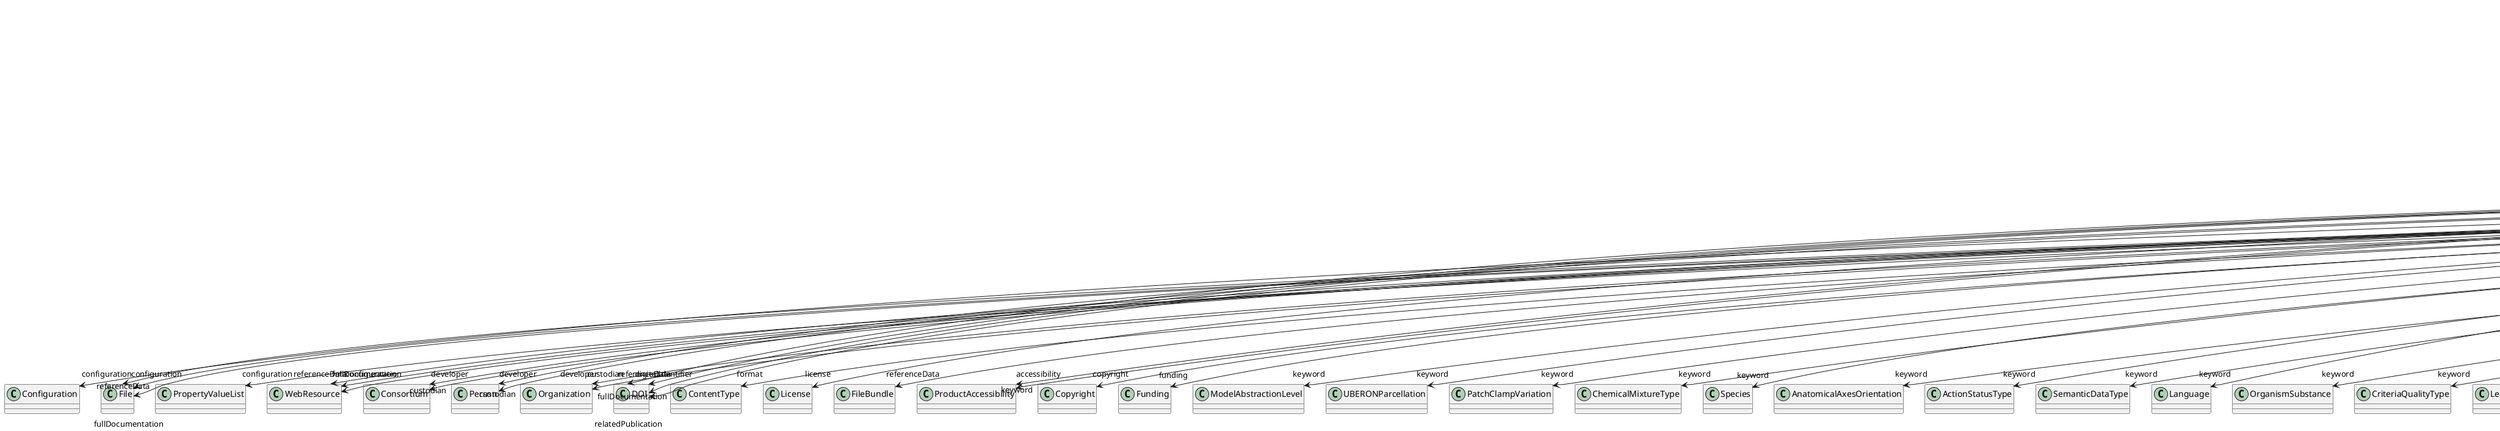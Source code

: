@startuml
class ValidationTestVersion {
+configuration
+developer
+digitalIdentifier
+entryPoint
+format
+isAlternativeVersionOf
+isNewVersionOf
+license
+referenceData
+accessibility
+copyright
+custodian
+description
+fullDocumentation
+fullName
+funding
+homepage
+howToCite
+keyword
+otherContribution
+relatedPublication
+releaseDate
+repository
+shortName
+supportChannel
+versionIdentifier
+versionInnovation

}
ValidationTestVersion -d-> "configuration" Configuration
ValidationTestVersion -d-> "configuration" File
ValidationTestVersion -d-> "configuration" PropertyValueList
ValidationTestVersion -d-> "configuration" WebResource
ValidationTestVersion -d-> "developer" Consortium
ValidationTestVersion -d-> "developer" Person
ValidationTestVersion -d-> "developer" Organization
ValidationTestVersion -d-> "digitalIdentifier" DOI
ValidationTestVersion -d-> "format" ContentType
ValidationTestVersion -d-> "isAlternativeVersionOf" ValidationTestVersion
ValidationTestVersion -d-> "isNewVersionOf" ValidationTestVersion
ValidationTestVersion -d-> "license" License
ValidationTestVersion -d-> "referenceData" DOI
ValidationTestVersion -d-> "referenceData" File
ValidationTestVersion -d-> "referenceData" FileBundle
ValidationTestVersion -d-> "referenceData" WebResource
ValidationTestVersion -d-> "accessibility" ProductAccessibility
ValidationTestVersion -d-> "copyright" Copyright
ValidationTestVersion -d-> "custodian" Consortium
ValidationTestVersion -d-> "custodian" Person
ValidationTestVersion -d-> "custodian" Organization
ValidationTestVersion -d-> "fullDocumentation" DOI
ValidationTestVersion -d-> "fullDocumentation" File
ValidationTestVersion -d-> "fullDocumentation" WebResource
ValidationTestVersion -d-> "funding" Funding
ValidationTestVersion -d-> "keyword" ModelAbstractionLevel
ValidationTestVersion -d-> "keyword" UBERONParcellation
ValidationTestVersion -d-> "keyword" PatchClampVariation
ValidationTestVersion -d-> "keyword" ChemicalMixtureType
ValidationTestVersion -d-> "keyword" Species
ValidationTestVersion -d-> "keyword" AnatomicalAxesOrientation
ValidationTestVersion -d-> "keyword" ActionStatusType
ValidationTestVersion -d-> "keyword" SemanticDataType
ValidationTestVersion -d-> "keyword" Language
ValidationTestVersion -d-> "keyword" OrganismSubstance
ValidationTestVersion -d-> "keyword" CriteriaQualityType
ValidationTestVersion -d-> "keyword" LearningResourceType
ValidationTestVersion -d-> "keyword" Laterality
ValidationTestVersion -d-> "keyword" Service
ValidationTestVersion -d-> "keyword" ProductAccessibility
ValidationTestVersion -d-> "keyword" BiologicalSex
ValidationTestVersion -d-> "keyword" OrganismSystem
ValidationTestVersion -d-> "keyword" EthicsAssessment
ValidationTestVersion -d-> "keyword" AgeCategory
ValidationTestVersion -d-> "keyword" AuditoryStimulusType
ValidationTestVersion -d-> "keyword" BiologicalOrder
ValidationTestVersion -d-> "keyword" Organ
ValidationTestVersion -d-> "keyword" OlfactoryStimulusType
ValidationTestVersion -d-> "keyword" ModelScope
ValidationTestVersion -d-> "keyword" SoftwareFeature
ValidationTestVersion -d-> "keyword" AnnotationType
ValidationTestVersion -d-> "keyword" SubcellularEntity
ValidationTestVersion -d-> "keyword" OperatingDevice
ValidationTestVersion -d-> "keyword" AnatomicalIdentificationType
ValidationTestVersion -d-> "keyword" StimulationTechnique
ValidationTestVersion -d-> "keyword" FileBundleGrouping
ValidationTestVersion -d-> "keyword" Colormap
ValidationTestVersion -d-> "keyword" GustatoryStimulusType
ValidationTestVersion -d-> "keyword" ProgrammingLanguage
ValidationTestVersion -d-> "keyword" DeviceType
ValidationTestVersion -d-> "keyword" DiseaseModel
ValidationTestVersion -d-> "keyword" OpticalStimulusType
ValidationTestVersion -d-> "keyword" FileUsageRole
ValidationTestVersion -d-> "keyword" AnatomicalPlane
ValidationTestVersion -d-> "keyword" AtlasType
ValidationTestVersion -d-> "keyword" CellCultureType
ValidationTestVersion -d-> "keyword" Terminology
ValidationTestVersion -d-> "keyword" CranialWindowConstructionType
ValidationTestVersion -d-> "keyword" AnalysisTechnique
ValidationTestVersion -d-> "keyword" CranialWindowReinforcementType
ValidationTestVersion -d-> "keyword" EducationalLevel
ValidationTestVersion -d-> "keyword" VisualStimulusType
ValidationTestVersion -d-> "keyword" SubjectAttribute
ValidationTestVersion -d-> "keyword" AnnotationCriteriaType
ValidationTestVersion -d-> "keyword" DataType
ValidationTestVersion -d-> "keyword" TissueSampleType
ValidationTestVersion -d-> "keyword" UnitOfMeasurement
ValidationTestVersion -d-> "keyword" SoftwareApplicationCategory
ValidationTestVersion -d-> "keyword" MolecularEntity
ValidationTestVersion -d-> "keyword" TactileStimulusType
ValidationTestVersion -d-> "keyword" BreedingType
ValidationTestVersion -d-> "keyword" CellType
ValidationTestVersion -d-> "keyword" StimulationApproach
ValidationTestVersion -d-> "keyword" TermSuggestion
ValidationTestVersion -d-> "keyword" MetaDataModelType
ValidationTestVersion -d-> "keyword" PreparationType
ValidationTestVersion -d-> "keyword" FileRepositoryType
ValidationTestVersion -d-> "keyword" Handedness
ValidationTestVersion -d-> "keyword" SetupType
ValidationTestVersion -d-> "keyword" OperatingSystem
ValidationTestVersion -d-> "keyword" Disease
ValidationTestVersion -d-> "keyword" DifferenceMeasure
ValidationTestVersion -d-> "keyword" MeasuredQuantity
ValidationTestVersion -d-> "keyword" QualitativeOverlap
ValidationTestVersion -d-> "keyword" TypeOfUncertainty
ValidationTestVersion -d-> "keyword" GeneticStrainType
ValidationTestVersion -d-> "keyword" ContributionType
ValidationTestVersion -d-> "keyword" Technique
ValidationTestVersion -d-> "keyword" ExperimentalApproach
ValidationTestVersion -d-> "keyword" TissueSampleAttribute
ValidationTestVersion -d-> "keyword" ElectricalStimulusType
ValidationTestVersion -d-> "otherContribution" Contribution
ValidationTestVersion -d-> "relatedPublication" ScholarlyArticle
ValidationTestVersion -d-> "relatedPublication" Chapter
ValidationTestVersion -d-> "relatedPublication" Book
ValidationTestVersion -d-> "relatedPublication" ISSN
ValidationTestVersion -d-> "relatedPublication" HANDLE
ValidationTestVersion -d-> "relatedPublication" ISBN
ValidationTestVersion -d-> "relatedPublication" DOI
ValidationTestVersion -d-> "repository" FileRepository

@enduml